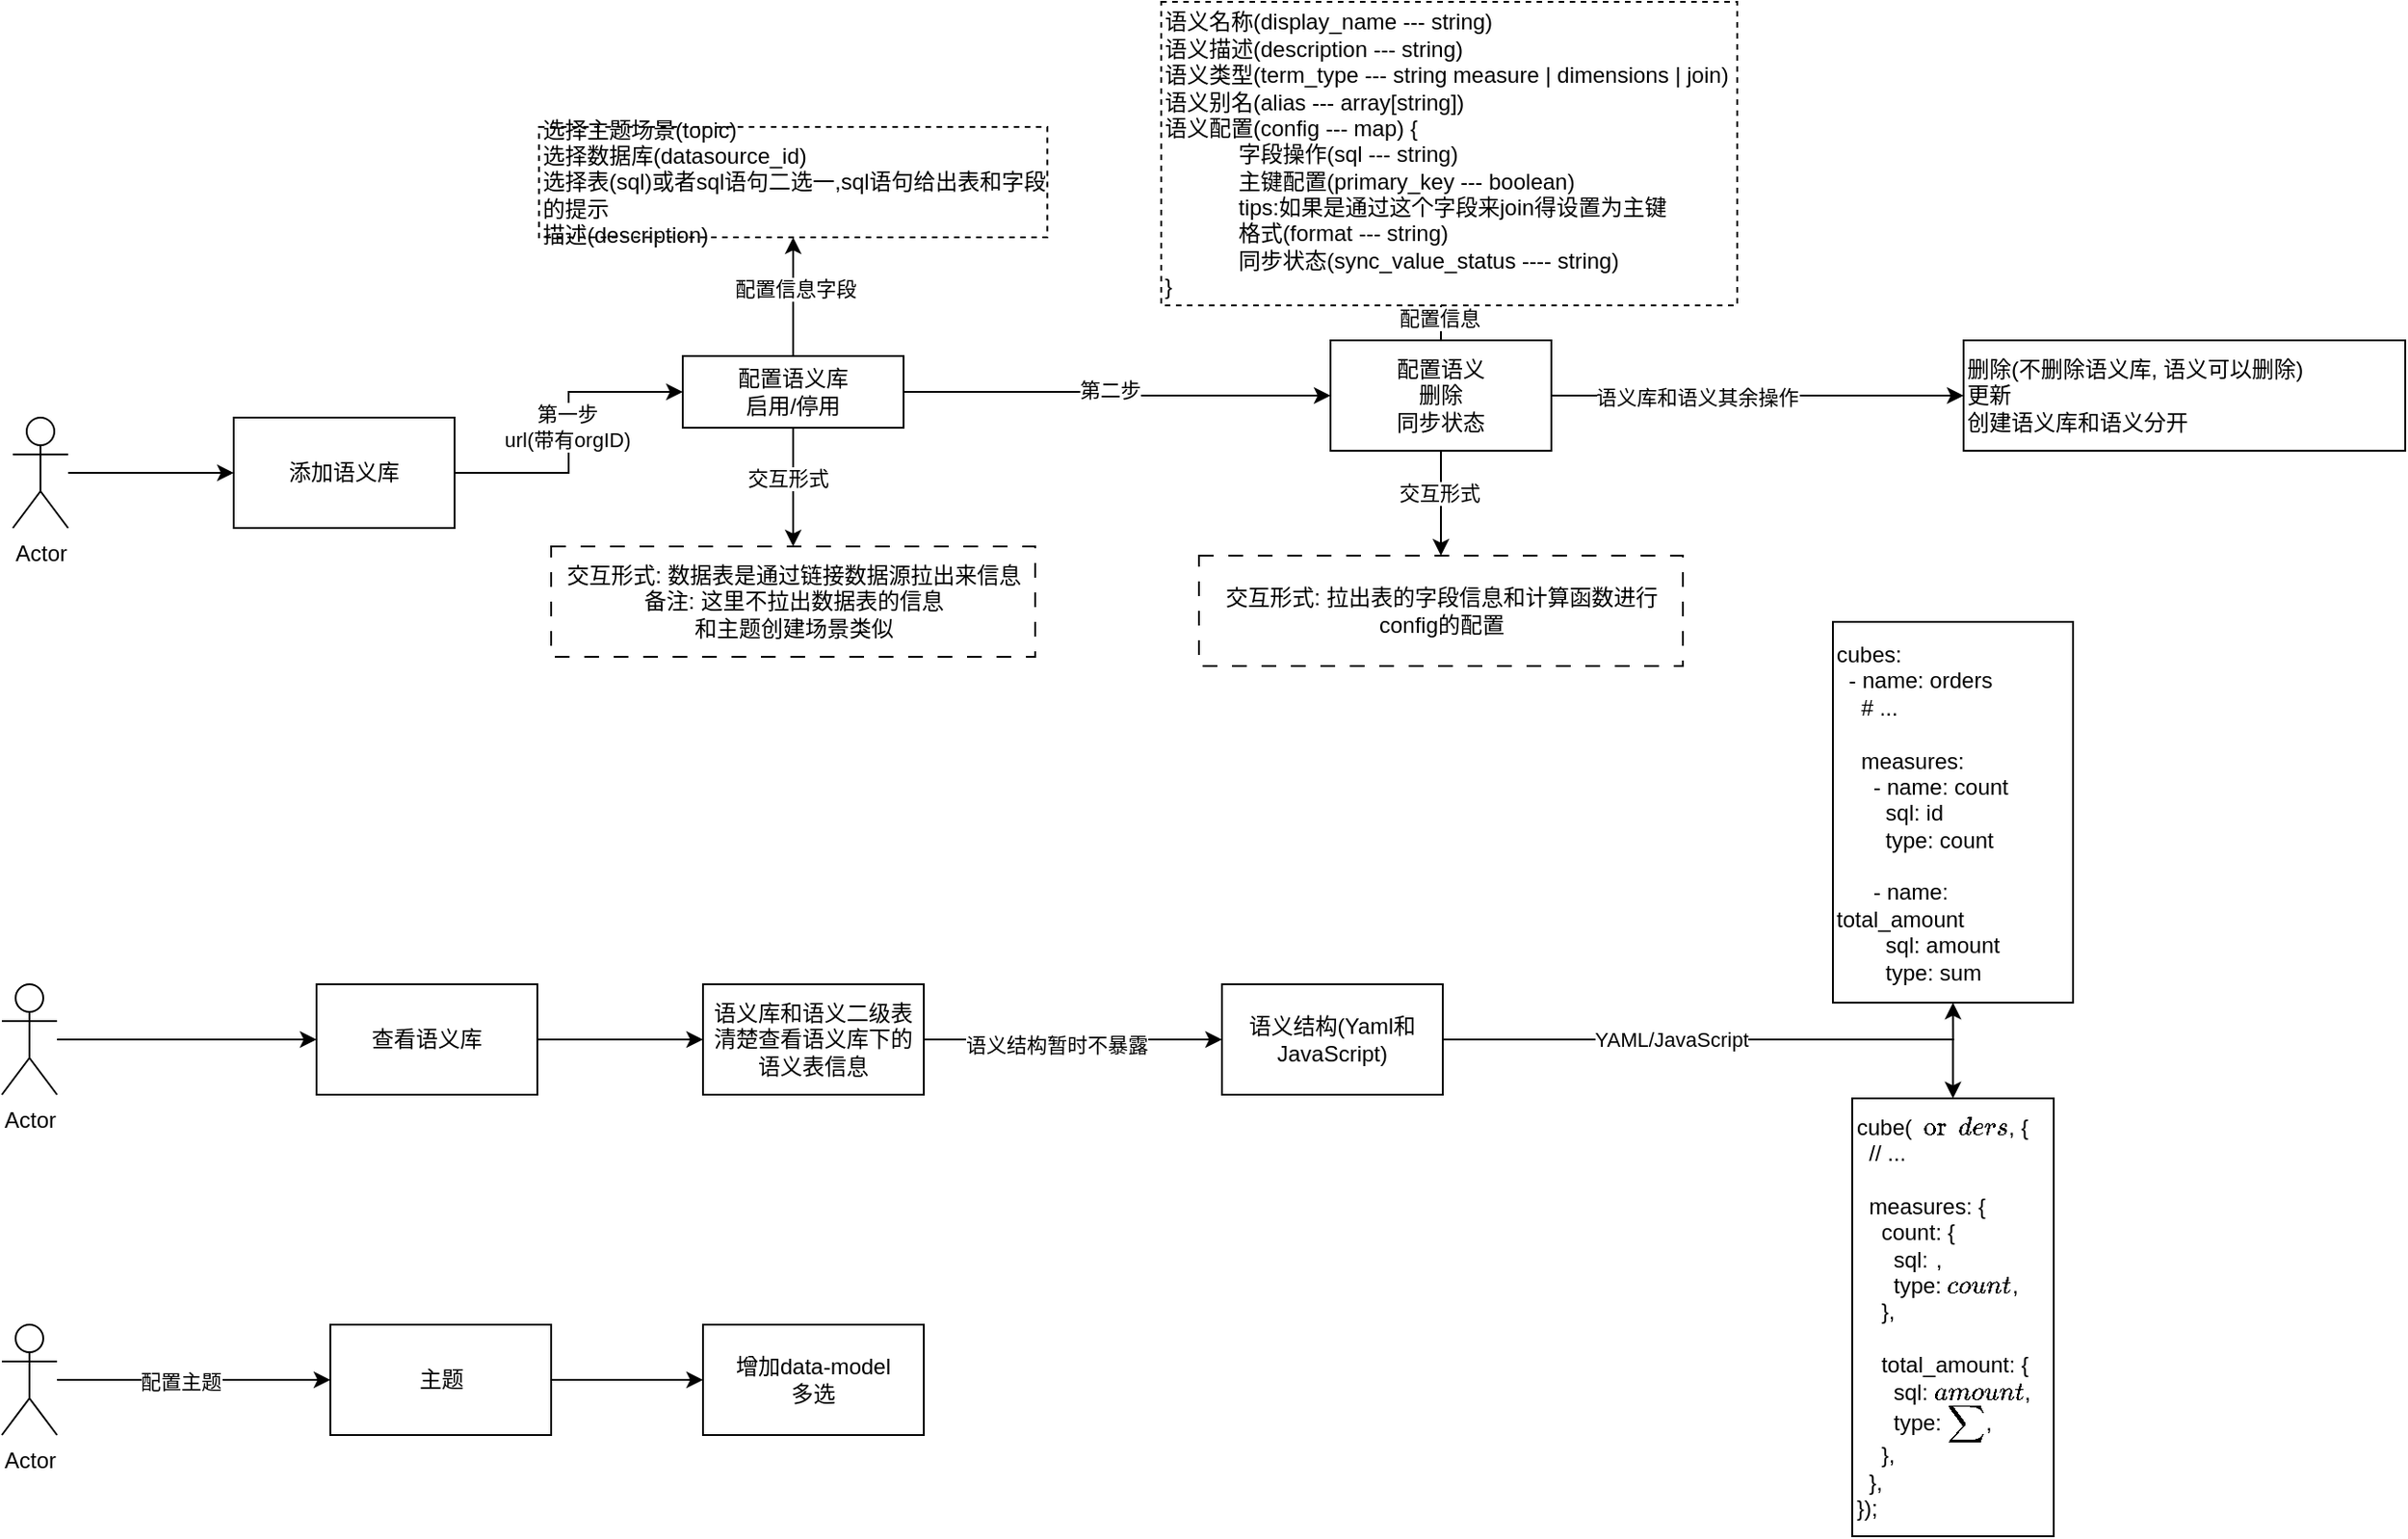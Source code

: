 <mxfile version="22.1.7" type="github">
  <diagram name="第 1 页" id="1hYo64LuMpDYzzGd4I8e">
    <mxGraphModel dx="1886" dy="820" grid="0" gridSize="10" guides="1" tooltips="1" connect="1" arrows="1" fold="1" page="1" pageScale="1" pageWidth="1654" pageHeight="2336" math="0" shadow="0">
      <root>
        <mxCell id="0" />
        <mxCell id="1" parent="0" />
        <mxCell id="4XoDtmQWzFF1k-0LZuOs-3" style="edgeStyle=orthogonalEdgeStyle;rounded=0;orthogonalLoop=1;jettySize=auto;html=1;" parent="1" source="4XoDtmQWzFF1k-0LZuOs-1" target="4XoDtmQWzFF1k-0LZuOs-2" edge="1">
          <mxGeometry relative="1" as="geometry" />
        </mxCell>
        <mxCell id="4XoDtmQWzFF1k-0LZuOs-1" value="Actor" style="shape=umlActor;verticalLabelPosition=bottom;verticalAlign=top;html=1;outlineConnect=0;" parent="1" vertex="1">
          <mxGeometry x="69" y="231" width="30" height="60" as="geometry" />
        </mxCell>
        <mxCell id="4XoDtmQWzFF1k-0LZuOs-6" style="edgeStyle=orthogonalEdgeStyle;rounded=0;orthogonalLoop=1;jettySize=auto;html=1;entryX=0;entryY=0.5;entryDx=0;entryDy=0;" parent="1" source="4XoDtmQWzFF1k-0LZuOs-2" target="4XoDtmQWzFF1k-0LZuOs-5" edge="1">
          <mxGeometry relative="1" as="geometry" />
        </mxCell>
        <mxCell id="arsLk9QwE6Tpv6ynl3g6-2" value="第一步&lt;br&gt;url(带有orgID)" style="edgeLabel;html=1;align=center;verticalAlign=middle;resizable=0;points=[];" vertex="1" connectable="0" parent="4XoDtmQWzFF1k-0LZuOs-6">
          <mxGeometry x="0.044" y="2" relative="1" as="geometry">
            <mxPoint x="1" as="offset" />
          </mxGeometry>
        </mxCell>
        <mxCell id="4XoDtmQWzFF1k-0LZuOs-2" value="添加语义库" style="rounded=0;whiteSpace=wrap;html=1;" parent="1" vertex="1">
          <mxGeometry x="189" y="231" width="120" height="60" as="geometry" />
        </mxCell>
        <mxCell id="4XoDtmQWzFF1k-0LZuOs-8" style="edgeStyle=orthogonalEdgeStyle;rounded=0;orthogonalLoop=1;jettySize=auto;html=1;exitX=1;exitY=0.5;exitDx=0;exitDy=0;entryX=0;entryY=0.5;entryDx=0;entryDy=0;" parent="1" source="4XoDtmQWzFF1k-0LZuOs-5" target="4XoDtmQWzFF1k-0LZuOs-7" edge="1">
          <mxGeometry relative="1" as="geometry" />
        </mxCell>
        <mxCell id="arsLk9QwE6Tpv6ynl3g6-3" value="第二步" style="edgeLabel;html=1;align=center;verticalAlign=middle;resizable=0;points=[];" vertex="1" connectable="0" parent="4XoDtmQWzFF1k-0LZuOs-8">
          <mxGeometry x="-0.041" y="1" relative="1" as="geometry">
            <mxPoint as="offset" />
          </mxGeometry>
        </mxCell>
        <mxCell id="arsLk9QwE6Tpv6ynl3g6-1" style="edgeStyle=orthogonalEdgeStyle;rounded=0;orthogonalLoop=1;jettySize=auto;html=1;entryX=0.5;entryY=1;entryDx=0;entryDy=0;" edge="1" parent="1" source="4XoDtmQWzFF1k-0LZuOs-5" target="4XoDtmQWzFF1k-0LZuOs-9">
          <mxGeometry relative="1" as="geometry" />
        </mxCell>
        <mxCell id="arsLk9QwE6Tpv6ynl3g6-11" value="配置信息字段" style="edgeLabel;html=1;align=center;verticalAlign=middle;resizable=0;points=[];" vertex="1" connectable="0" parent="arsLk9QwE6Tpv6ynl3g6-1">
          <mxGeometry x="0.148" y="-1" relative="1" as="geometry">
            <mxPoint as="offset" />
          </mxGeometry>
        </mxCell>
        <mxCell id="arsLk9QwE6Tpv6ynl3g6-9" style="edgeStyle=orthogonalEdgeStyle;rounded=0;orthogonalLoop=1;jettySize=auto;html=1;" edge="1" parent="1" source="4XoDtmQWzFF1k-0LZuOs-5" target="arsLk9QwE6Tpv6ynl3g6-8">
          <mxGeometry relative="1" as="geometry" />
        </mxCell>
        <mxCell id="arsLk9QwE6Tpv6ynl3g6-10" value="&lt;font style=&quot;font-size: 11px;&quot;&gt;交互形式&lt;/font&gt;" style="edgeLabel;html=1;align=center;verticalAlign=middle;resizable=0;points=[];" vertex="1" connectable="0" parent="arsLk9QwE6Tpv6ynl3g6-9">
          <mxGeometry x="-0.148" y="-3" relative="1" as="geometry">
            <mxPoint as="offset" />
          </mxGeometry>
        </mxCell>
        <mxCell id="4XoDtmQWzFF1k-0LZuOs-5" value="配置语义库&lt;br&gt;启用/停用" style="rounded=0;whiteSpace=wrap;html=1;" parent="1" vertex="1">
          <mxGeometry x="433" y="197.5" width="120" height="39" as="geometry" />
        </mxCell>
        <mxCell id="arsLk9QwE6Tpv6ynl3g6-16" value="" style="edgeStyle=orthogonalEdgeStyle;rounded=0;orthogonalLoop=1;jettySize=auto;html=1;" edge="1" parent="1" source="4XoDtmQWzFF1k-0LZuOs-7" target="arsLk9QwE6Tpv6ynl3g6-4">
          <mxGeometry relative="1" as="geometry" />
        </mxCell>
        <mxCell id="arsLk9QwE6Tpv6ynl3g6-35" value="配置信息" style="edgeLabel;html=1;align=center;verticalAlign=middle;resizable=0;points=[];" vertex="1" connectable="0" parent="arsLk9QwE6Tpv6ynl3g6-16">
          <mxGeometry x="-0.04" y="1" relative="1" as="geometry">
            <mxPoint as="offset" />
          </mxGeometry>
        </mxCell>
        <mxCell id="arsLk9QwE6Tpv6ynl3g6-18" style="edgeStyle=orthogonalEdgeStyle;rounded=0;orthogonalLoop=1;jettySize=auto;html=1;entryX=0.5;entryY=0;entryDx=0;entryDy=0;" edge="1" parent="1" source="4XoDtmQWzFF1k-0LZuOs-7" target="arsLk9QwE6Tpv6ynl3g6-17">
          <mxGeometry relative="1" as="geometry" />
        </mxCell>
        <mxCell id="arsLk9QwE6Tpv6ynl3g6-34" value="交互形式" style="edgeLabel;html=1;align=center;verticalAlign=middle;resizable=0;points=[];" vertex="1" connectable="0" parent="arsLk9QwE6Tpv6ynl3g6-18">
          <mxGeometry x="-0.193" y="-1" relative="1" as="geometry">
            <mxPoint as="offset" />
          </mxGeometry>
        </mxCell>
        <mxCell id="arsLk9QwE6Tpv6ynl3g6-31" value="" style="edgeStyle=orthogonalEdgeStyle;rounded=0;orthogonalLoop=1;jettySize=auto;html=1;" edge="1" parent="1" source="4XoDtmQWzFF1k-0LZuOs-7" target="arsLk9QwE6Tpv6ynl3g6-30">
          <mxGeometry relative="1" as="geometry" />
        </mxCell>
        <mxCell id="arsLk9QwE6Tpv6ynl3g6-36" value="语义库和语义其余操作" style="edgeLabel;html=1;align=center;verticalAlign=middle;resizable=0;points=[];" vertex="1" connectable="0" parent="arsLk9QwE6Tpv6ynl3g6-31">
          <mxGeometry x="-0.297" y="-1" relative="1" as="geometry">
            <mxPoint as="offset" />
          </mxGeometry>
        </mxCell>
        <mxCell id="4XoDtmQWzFF1k-0LZuOs-7" value="配置语义&lt;br&gt;删除&lt;br&gt;同步状态" style="rounded=0;whiteSpace=wrap;html=1;" parent="1" vertex="1">
          <mxGeometry x="785" y="189" width="120" height="60" as="geometry" />
        </mxCell>
        <mxCell id="4XoDtmQWzFF1k-0LZuOs-9" value="选择主题场景(topic)&lt;br&gt;选择数据库(datasource_id)&lt;br&gt;选择表(sql)或者sql语句二选一,sql语句给出表和字段的提示&lt;br&gt;描述(description)" style="rounded=0;whiteSpace=wrap;html=1;dashed=1;align=left;" parent="1" vertex="1">
          <mxGeometry x="354.88" y="73" width="276.25" height="60" as="geometry" />
        </mxCell>
        <mxCell id="arsLk9QwE6Tpv6ynl3g6-4" value="语义名称(display_name --- string)&lt;br&gt;语义描述(description --- string)&lt;br&gt;语义类型(term_type --- string measure | dimensions | join)&lt;br&gt;语义别名(alias --- array[string])&lt;br&gt;语义配置(config --- map) {&lt;br&gt;&lt;blockquote style=&quot;margin: 0 0 0 40px; border: none; padding: 0px;&quot;&gt;字段操作(sql --- string)&lt;br&gt;主键配置(primary_key --- boolean)&lt;br&gt;tips:如果是通过这个字段来join得设置为主键&lt;br&gt;格式(format --- string)&lt;br&gt;同步状态(sync_value_status ---- string)&lt;/blockquote&gt;}" style="rounded=0;whiteSpace=wrap;html=1;dashed=1;align=left;" vertex="1" parent="1">
          <mxGeometry x="693" y="5" width="313" height="165" as="geometry" />
        </mxCell>
        <mxCell id="arsLk9QwE6Tpv6ynl3g6-8" value="交互形式: 数据表是通过链接数据源拉出来信息&lt;br&gt;备注: 这里不拉出数据表的信息&lt;br&gt;和主题创建场景类似" style="rounded=0;whiteSpace=wrap;html=1;dashed=1;dashPattern=8 8;" vertex="1" parent="1">
          <mxGeometry x="361.5" y="301" width="263" height="60" as="geometry" />
        </mxCell>
        <mxCell id="arsLk9QwE6Tpv6ynl3g6-19" style="edgeStyle=orthogonalEdgeStyle;rounded=0;orthogonalLoop=1;jettySize=auto;html=1;entryX=0;entryY=0.5;entryDx=0;entryDy=0;" edge="1" parent="1" source="arsLk9QwE6Tpv6ynl3g6-12" target="arsLk9QwE6Tpv6ynl3g6-14">
          <mxGeometry relative="1" as="geometry" />
        </mxCell>
        <mxCell id="arsLk9QwE6Tpv6ynl3g6-12" value="Actor" style="shape=umlActor;verticalLabelPosition=bottom;verticalAlign=top;html=1;outlineConnect=0;" vertex="1" parent="1">
          <mxGeometry x="63" y="539" width="30" height="60" as="geometry" />
        </mxCell>
        <mxCell id="arsLk9QwE6Tpv6ynl3g6-21" style="edgeStyle=orthogonalEdgeStyle;rounded=0;orthogonalLoop=1;jettySize=auto;html=1;entryX=0;entryY=0.5;entryDx=0;entryDy=0;" edge="1" parent="1" source="arsLk9QwE6Tpv6ynl3g6-14" target="arsLk9QwE6Tpv6ynl3g6-20">
          <mxGeometry relative="1" as="geometry" />
        </mxCell>
        <mxCell id="arsLk9QwE6Tpv6ynl3g6-14" value="查看语义库" style="rounded=0;whiteSpace=wrap;html=1;" vertex="1" parent="1">
          <mxGeometry x="234" y="539" width="120" height="60" as="geometry" />
        </mxCell>
        <mxCell id="arsLk9QwE6Tpv6ynl3g6-17" value="交互形式: 拉出表的字段信息和计算函数进行config的配置" style="rounded=0;whiteSpace=wrap;html=1;dashed=1;dashPattern=8 8;" vertex="1" parent="1">
          <mxGeometry x="713.5" y="306" width="263" height="60" as="geometry" />
        </mxCell>
        <mxCell id="arsLk9QwE6Tpv6ynl3g6-23" value="" style="edgeStyle=orthogonalEdgeStyle;rounded=0;orthogonalLoop=1;jettySize=auto;html=1;" edge="1" parent="1" source="arsLk9QwE6Tpv6ynl3g6-20" target="arsLk9QwE6Tpv6ynl3g6-22">
          <mxGeometry relative="1" as="geometry" />
        </mxCell>
        <mxCell id="arsLk9QwE6Tpv6ynl3g6-39" value="语义结构暂时不暴露" style="edgeLabel;html=1;align=center;verticalAlign=middle;resizable=0;points=[];" vertex="1" connectable="0" parent="arsLk9QwE6Tpv6ynl3g6-23">
          <mxGeometry x="-0.115" y="-3" relative="1" as="geometry">
            <mxPoint as="offset" />
          </mxGeometry>
        </mxCell>
        <mxCell id="arsLk9QwE6Tpv6ynl3g6-20" value="语义库和语义二级表&lt;br&gt;清楚查看语义库下的语义表信息" style="rounded=0;whiteSpace=wrap;html=1;" vertex="1" parent="1">
          <mxGeometry x="444" y="539" width="120" height="60" as="geometry" />
        </mxCell>
        <mxCell id="arsLk9QwE6Tpv6ynl3g6-27" value="" style="edgeStyle=orthogonalEdgeStyle;rounded=0;orthogonalLoop=1;jettySize=auto;html=1;" edge="1" parent="1" source="arsLk9QwE6Tpv6ynl3g6-22" target="arsLk9QwE6Tpv6ynl3g6-26">
          <mxGeometry relative="1" as="geometry" />
        </mxCell>
        <mxCell id="arsLk9QwE6Tpv6ynl3g6-29" style="edgeStyle=orthogonalEdgeStyle;rounded=0;orthogonalLoop=1;jettySize=auto;html=1;entryX=0.5;entryY=1;entryDx=0;entryDy=0;" edge="1" parent="1" source="arsLk9QwE6Tpv6ynl3g6-22" target="arsLk9QwE6Tpv6ynl3g6-28">
          <mxGeometry relative="1" as="geometry" />
        </mxCell>
        <mxCell id="arsLk9QwE6Tpv6ynl3g6-38" value="YAML/JavaScript" style="edgeLabel;html=1;align=center;verticalAlign=middle;resizable=0;points=[];" vertex="1" connectable="0" parent="arsLk9QwE6Tpv6ynl3g6-29">
          <mxGeometry x="-0.168" relative="1" as="geometry">
            <mxPoint as="offset" />
          </mxGeometry>
        </mxCell>
        <mxCell id="arsLk9QwE6Tpv6ynl3g6-22" value="语义结构(Yaml和JavaScript)" style="whiteSpace=wrap;html=1;rounded=0;" vertex="1" parent="1">
          <mxGeometry x="726" y="539" width="120" height="60" as="geometry" />
        </mxCell>
        <mxCell id="arsLk9QwE6Tpv6ynl3g6-26" value="&lt;div&gt;cube(`orders`, {&lt;/div&gt;&lt;div&gt;&amp;nbsp; // ...&lt;/div&gt;&lt;div&gt;&amp;nbsp;&lt;/div&gt;&lt;div&gt;&amp;nbsp; measures: {&lt;/div&gt;&lt;div&gt;&amp;nbsp; &amp;nbsp; count: {&lt;/div&gt;&lt;div&gt;&amp;nbsp; &amp;nbsp; &amp;nbsp; sql: `id`,&lt;/div&gt;&lt;div&gt;&amp;nbsp; &amp;nbsp; &amp;nbsp; type: `count`,&lt;/div&gt;&lt;div&gt;&amp;nbsp; &amp;nbsp; },&lt;/div&gt;&lt;div&gt;&amp;nbsp;&lt;/div&gt;&lt;div&gt;&amp;nbsp; &amp;nbsp; total_amount: {&lt;/div&gt;&lt;div&gt;&amp;nbsp; &amp;nbsp; &amp;nbsp; sql: `amount`,&lt;/div&gt;&lt;div&gt;&amp;nbsp; &amp;nbsp; &amp;nbsp; type: `sum`,&lt;/div&gt;&lt;div&gt;&amp;nbsp; &amp;nbsp; },&lt;/div&gt;&lt;div&gt;&amp;nbsp; },&lt;/div&gt;&lt;div&gt;});&lt;/div&gt;" style="whiteSpace=wrap;html=1;rounded=0;align=left;" vertex="1" parent="1">
          <mxGeometry x="1068.5" y="601" width="109.5" height="238" as="geometry" />
        </mxCell>
        <mxCell id="arsLk9QwE6Tpv6ynl3g6-28" value="&lt;div&gt;cubes:&lt;/div&gt;&lt;div&gt;&amp;nbsp; - name: orders&lt;/div&gt;&lt;div&gt;&amp;nbsp; &amp;nbsp; # ...&lt;/div&gt;&lt;div&gt;&amp;nbsp;&lt;/div&gt;&lt;div&gt;&amp;nbsp; &amp;nbsp; measures:&lt;/div&gt;&lt;div&gt;&amp;nbsp; &amp;nbsp; &amp;nbsp; - name: count&lt;/div&gt;&lt;div&gt;&amp;nbsp; &amp;nbsp; &amp;nbsp; &amp;nbsp; sql: id&lt;/div&gt;&lt;div&gt;&amp;nbsp; &amp;nbsp; &amp;nbsp; &amp;nbsp; type: count&lt;/div&gt;&lt;div&gt;&amp;nbsp;&lt;/div&gt;&lt;div&gt;&amp;nbsp; &amp;nbsp; &amp;nbsp; - name: total_amount&lt;/div&gt;&lt;div&gt;&amp;nbsp; &amp;nbsp; &amp;nbsp; &amp;nbsp; sql: amount&lt;/div&gt;&lt;div&gt;&amp;nbsp; &amp;nbsp; &amp;nbsp; &amp;nbsp; type: sum&lt;/div&gt;" style="rounded=0;whiteSpace=wrap;html=1;align=left;" vertex="1" parent="1">
          <mxGeometry x="1058" y="342" width="130.5" height="207" as="geometry" />
        </mxCell>
        <mxCell id="arsLk9QwE6Tpv6ynl3g6-30" value="删除(不删除语义库, 语义可以删除)&lt;br&gt;更新&lt;br&gt;创建语义库和语义分开" style="whiteSpace=wrap;html=1;rounded=0;align=left;" vertex="1" parent="1">
          <mxGeometry x="1129" y="189" width="240" height="60" as="geometry" />
        </mxCell>
        <mxCell id="arsLk9QwE6Tpv6ynl3g6-44" value="" style="edgeStyle=orthogonalEdgeStyle;rounded=0;orthogonalLoop=1;jettySize=auto;html=1;" edge="1" parent="1" source="arsLk9QwE6Tpv6ynl3g6-40" target="arsLk9QwE6Tpv6ynl3g6-43">
          <mxGeometry relative="1" as="geometry" />
        </mxCell>
        <mxCell id="arsLk9QwE6Tpv6ynl3g6-40" value="主题" style="rounded=0;whiteSpace=wrap;html=1;" vertex="1" parent="1">
          <mxGeometry x="241.5" y="724" width="120" height="60" as="geometry" />
        </mxCell>
        <mxCell id="arsLk9QwE6Tpv6ynl3g6-43" value="增加data-model&lt;br&gt;多选" style="whiteSpace=wrap;html=1;rounded=0;" vertex="1" parent="1">
          <mxGeometry x="444" y="724" width="120" height="60" as="geometry" />
        </mxCell>
        <mxCell id="arsLk9QwE6Tpv6ynl3g6-46" style="edgeStyle=orthogonalEdgeStyle;rounded=0;orthogonalLoop=1;jettySize=auto;html=1;entryX=0;entryY=0.5;entryDx=0;entryDy=0;" edge="1" parent="1" source="arsLk9QwE6Tpv6ynl3g6-45" target="arsLk9QwE6Tpv6ynl3g6-40">
          <mxGeometry relative="1" as="geometry" />
        </mxCell>
        <mxCell id="arsLk9QwE6Tpv6ynl3g6-47" value="配置主题" style="edgeLabel;html=1;align=center;verticalAlign=middle;resizable=0;points=[];" vertex="1" connectable="0" parent="arsLk9QwE6Tpv6ynl3g6-46">
          <mxGeometry x="-0.098" y="-1" relative="1" as="geometry">
            <mxPoint as="offset" />
          </mxGeometry>
        </mxCell>
        <mxCell id="arsLk9QwE6Tpv6ynl3g6-45" value="Actor" style="shape=umlActor;verticalLabelPosition=bottom;verticalAlign=top;html=1;outlineConnect=0;" vertex="1" parent="1">
          <mxGeometry x="63" y="724" width="30" height="60" as="geometry" />
        </mxCell>
      </root>
    </mxGraphModel>
  </diagram>
</mxfile>
